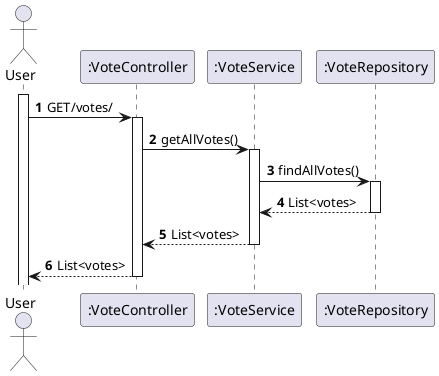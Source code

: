 @startuml
'https://plantuml.com/sequence-diagram

autoactivate on
autonumber

actor "User" as User
participant ":VoteController" as Ctrl
participant ":VoteService" as Service
participant ":VoteRepository" as Rep

activate User

User -> Ctrl: GET/votes/
Ctrl -> Service: getAllVotes()
Service -> Rep: findAllVotes()
Rep --> Service: List<votes>
Service --> Ctrl: List<votes>

Ctrl --> User: List<votes>

@enduml
